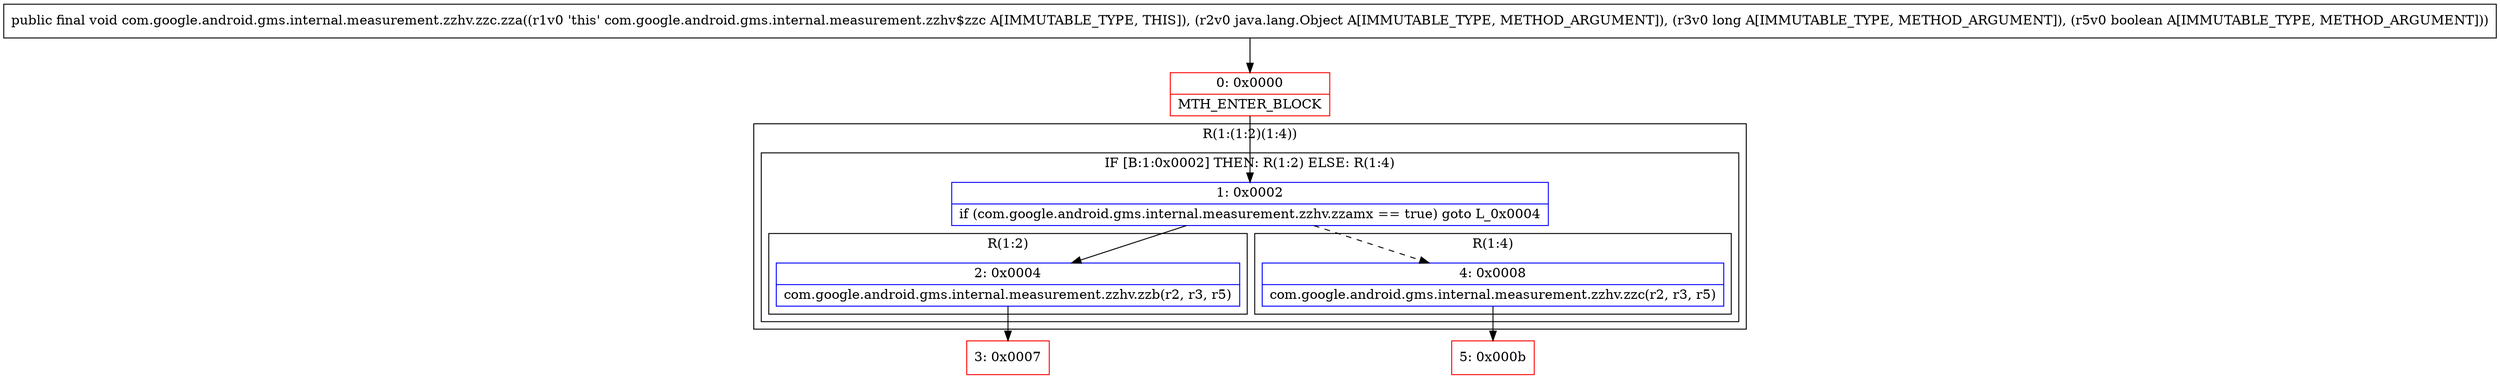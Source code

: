 digraph "CFG forcom.google.android.gms.internal.measurement.zzhv.zzc.zza(Ljava\/lang\/Object;JZ)V" {
subgraph cluster_Region_910761475 {
label = "R(1:(1:2)(1:4))";
node [shape=record,color=blue];
subgraph cluster_IfRegion_656495724 {
label = "IF [B:1:0x0002] THEN: R(1:2) ELSE: R(1:4)";
node [shape=record,color=blue];
Node_1 [shape=record,label="{1\:\ 0x0002|if (com.google.android.gms.internal.measurement.zzhv.zzamx == true) goto L_0x0004\l}"];
subgraph cluster_Region_133964150 {
label = "R(1:2)";
node [shape=record,color=blue];
Node_2 [shape=record,label="{2\:\ 0x0004|com.google.android.gms.internal.measurement.zzhv.zzb(r2, r3, r5)\l}"];
}
subgraph cluster_Region_1427402951 {
label = "R(1:4)";
node [shape=record,color=blue];
Node_4 [shape=record,label="{4\:\ 0x0008|com.google.android.gms.internal.measurement.zzhv.zzc(r2, r3, r5)\l}"];
}
}
}
Node_0 [shape=record,color=red,label="{0\:\ 0x0000|MTH_ENTER_BLOCK\l}"];
Node_3 [shape=record,color=red,label="{3\:\ 0x0007}"];
Node_5 [shape=record,color=red,label="{5\:\ 0x000b}"];
MethodNode[shape=record,label="{public final void com.google.android.gms.internal.measurement.zzhv.zzc.zza((r1v0 'this' com.google.android.gms.internal.measurement.zzhv$zzc A[IMMUTABLE_TYPE, THIS]), (r2v0 java.lang.Object A[IMMUTABLE_TYPE, METHOD_ARGUMENT]), (r3v0 long A[IMMUTABLE_TYPE, METHOD_ARGUMENT]), (r5v0 boolean A[IMMUTABLE_TYPE, METHOD_ARGUMENT])) }"];
MethodNode -> Node_0;
Node_1 -> Node_2;
Node_1 -> Node_4[style=dashed];
Node_2 -> Node_3;
Node_4 -> Node_5;
Node_0 -> Node_1;
}

